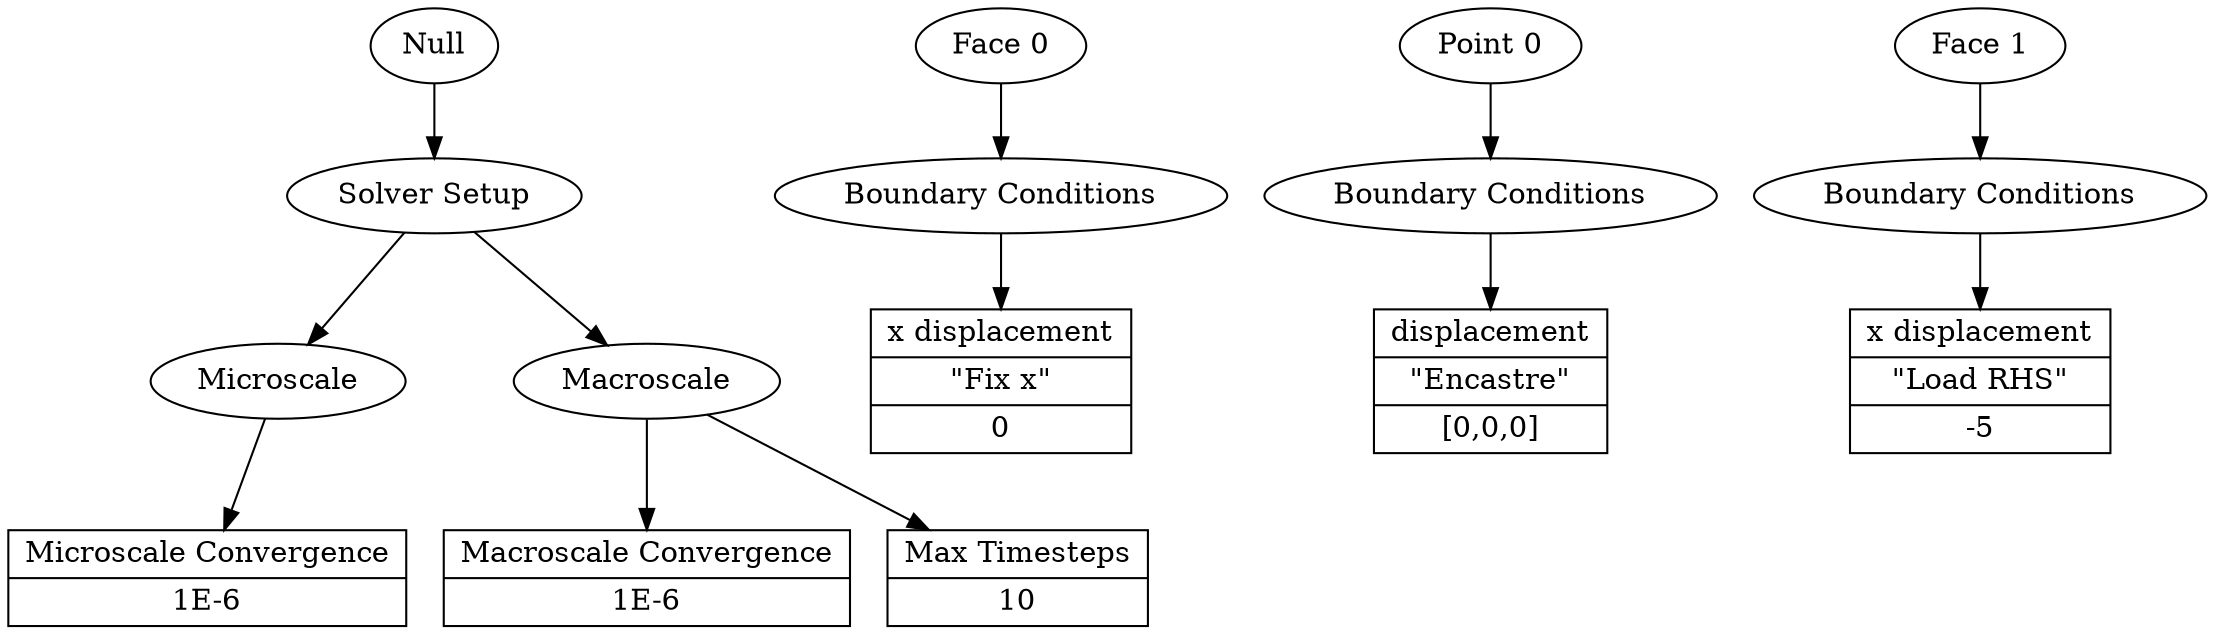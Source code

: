 strict digraph {
  micro_cnvg_tol [shape=record,label="{Microscale Convergence | 1E-6}"];
  macro_cnvg_tol [shape=record,label="{Macroscale Convergence | 1E-6}"];
  max_tsteps [shape=record,label="{Max Timesteps | 10}"];
  case2_fix_x [shape=record,label="{x displacement | \"Fix x\"| 0}"];
  case2_encastre [shape=record,label="{displacement | \"Encastre\" | [0,0,0]}"];
  case2_displacement [shape=record,label="{x displacement | \"Load RHS\" | -5}"];
  solver_setup [label="Solver Setup"];
  face0 [label="Face 0"];
  point0 [label="Point 0"];
  face1 [label="Face 1"];
  null_geom [label="Null"];
  face0_bc [label="Boundary Conditions"];
  point0_bc [label="Boundary Conditions"];
  face1_bc [label="Boundary Conditions"];
  microscale [label="Microscale"];
  macroscale [label="Macroscale"];

  null_geom -> solver_setup;
  solver_setup -> {microscale, macroscale};
  microscale -> micro_cnvg_tol;
  macroscale-> macro_cnvg_tol;
  macroscale->max_tsteps;
  face0->face0_bc->case2_fix_x;
  point0->point0_bc->case2_encastre;
  face1->face1_bc->case2_displacement;
}
